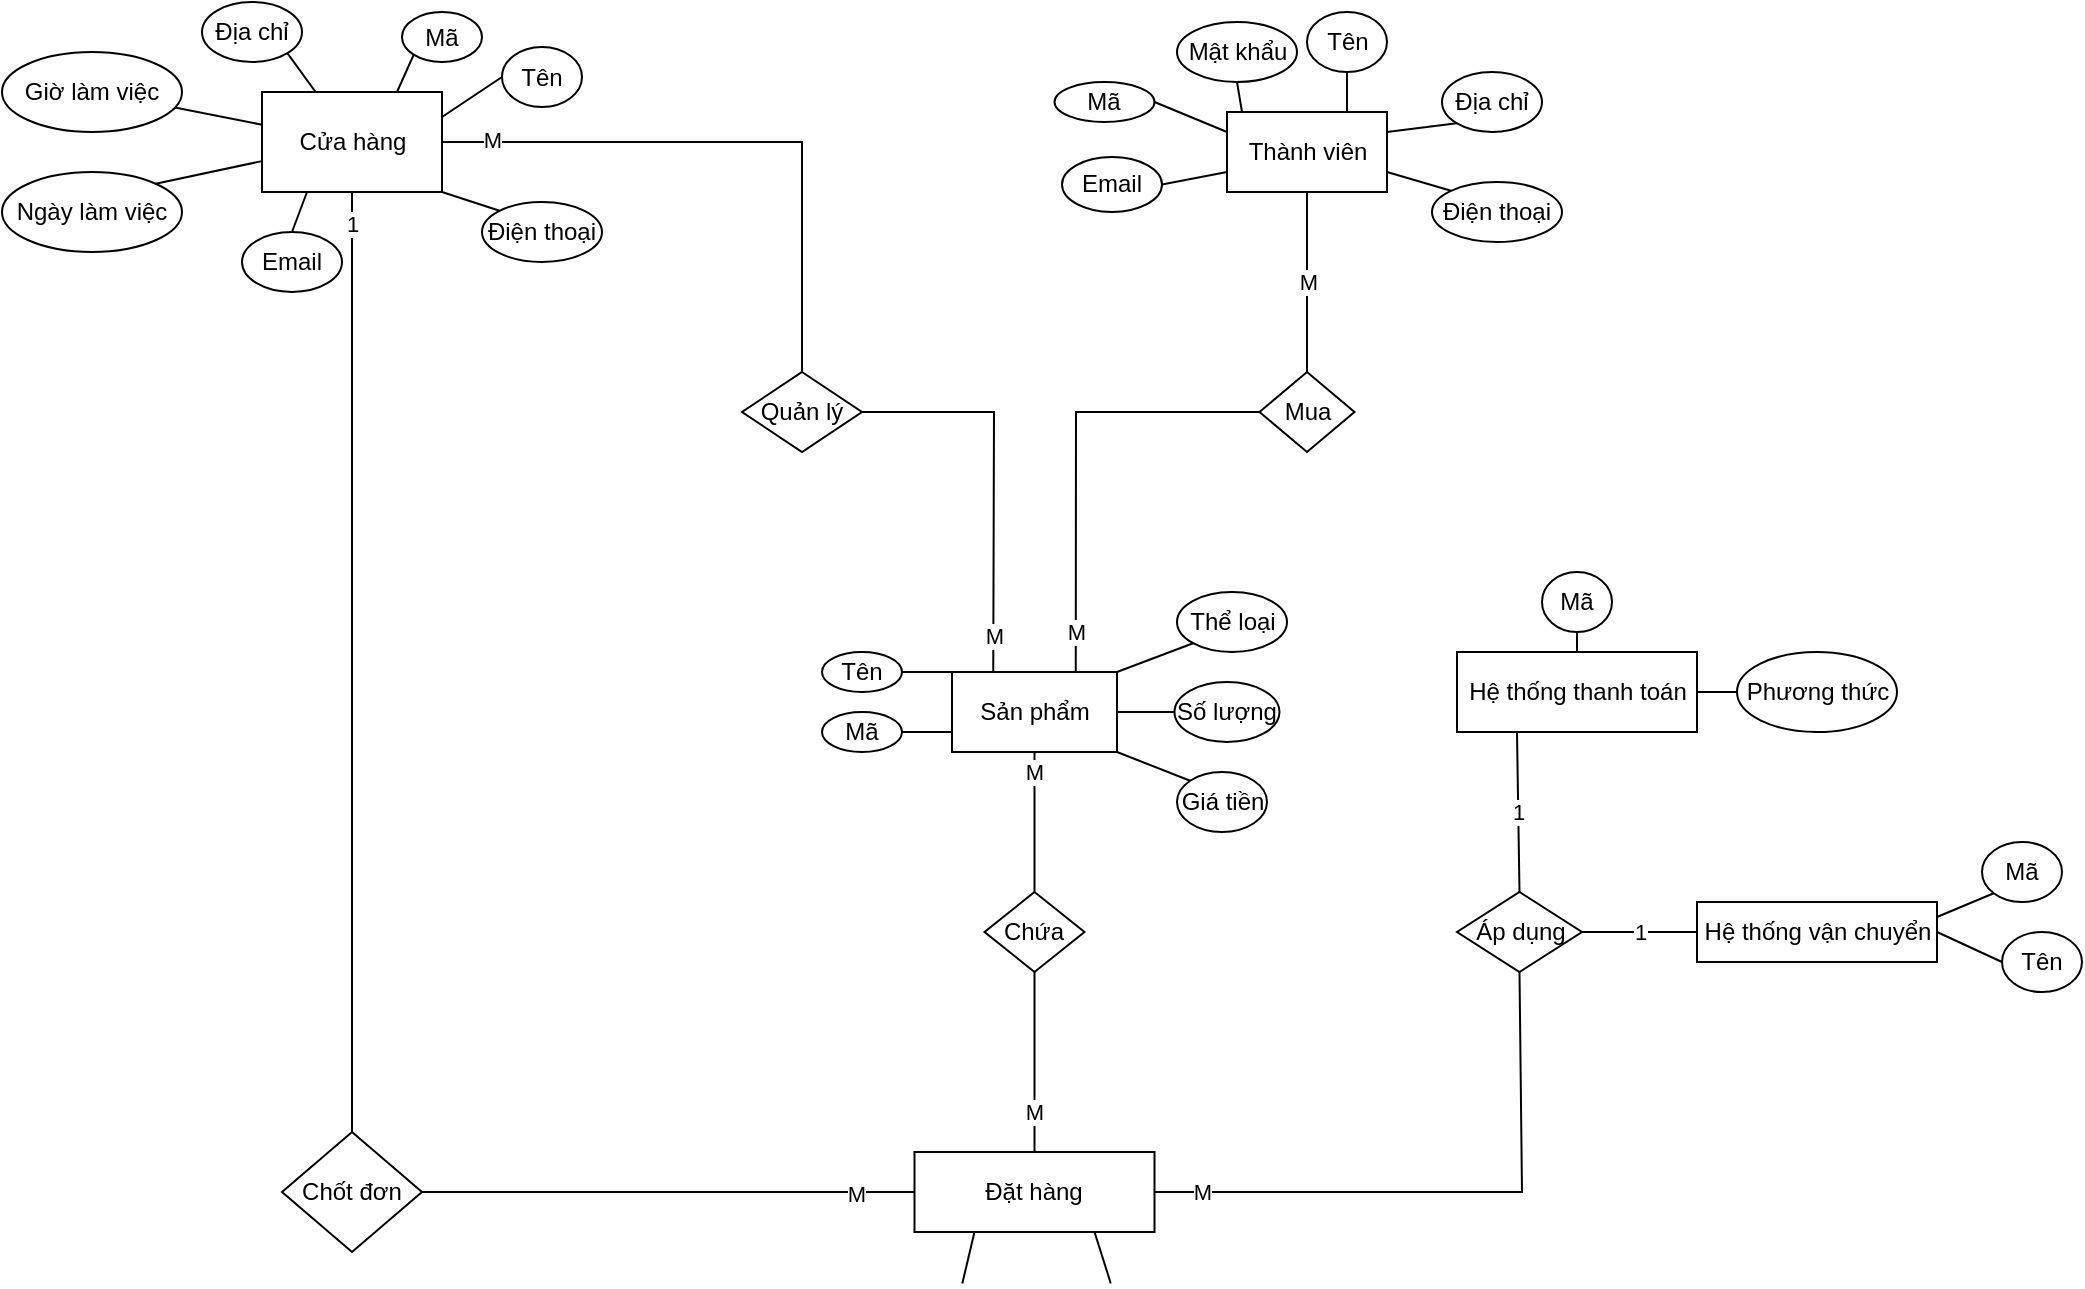 <mxfile version="16.6.5" type="github">
  <diagram id="aObGCo1q1B7Q4bmz1RGm" name="Page-1">
    <mxGraphModel dx="1888" dy="572" grid="1" gridSize="10" guides="1" tooltips="1" connect="1" arrows="1" fold="1" page="1" pageScale="1" pageWidth="850" pageHeight="1100" math="0" shadow="0">
      <root>
        <mxCell id="0" />
        <mxCell id="1" parent="0" />
        <mxCell id="sd58GuhJpdthKlog1CSh-1" value="Cửa hàng" style="html=1;rounded=0;" vertex="1" parent="1">
          <mxGeometry x="80" y="110" width="90" height="50" as="geometry" />
        </mxCell>
        <mxCell id="sd58GuhJpdthKlog1CSh-2" value="Địa chỉ&lt;br&gt;" style="ellipse;whiteSpace=wrap;html=1;rounded=0;" vertex="1" parent="1">
          <mxGeometry x="50" y="65" width="50" height="30" as="geometry" />
        </mxCell>
        <mxCell id="sd58GuhJpdthKlog1CSh-3" value="" style="endArrow=none;html=1;rounded=0;exitX=1;exitY=1;exitDx=0;exitDy=0;" edge="1" parent="1" source="sd58GuhJpdthKlog1CSh-2" target="sd58GuhJpdthKlog1CSh-1">
          <mxGeometry width="50" height="50" relative="1" as="geometry">
            <mxPoint x="520" y="180" as="sourcePoint" />
            <mxPoint x="570" y="130" as="targetPoint" />
          </mxGeometry>
        </mxCell>
        <mxCell id="sd58GuhJpdthKlog1CSh-4" value="Giờ làm việc" style="ellipse;whiteSpace=wrap;html=1;rounded=0;" vertex="1" parent="1">
          <mxGeometry x="-50" y="90" width="90" height="40" as="geometry" />
        </mxCell>
        <mxCell id="sd58GuhJpdthKlog1CSh-5" value="" style="endArrow=none;html=1;rounded=0;" edge="1" parent="1" source="sd58GuhJpdthKlog1CSh-4" target="sd58GuhJpdthKlog1CSh-1">
          <mxGeometry width="50" height="50" relative="1" as="geometry">
            <mxPoint x="520" y="180" as="sourcePoint" />
            <mxPoint x="570" y="130" as="targetPoint" />
          </mxGeometry>
        </mxCell>
        <mxCell id="sd58GuhJpdthKlog1CSh-6" value="Mã&lt;br&gt;" style="ellipse;whiteSpace=wrap;html=1;rounded=0;" vertex="1" parent="1">
          <mxGeometry x="150" y="70" width="40" height="25" as="geometry" />
        </mxCell>
        <mxCell id="sd58GuhJpdthKlog1CSh-7" value="" style="endArrow=none;html=1;rounded=0;entryX=0;entryY=1;entryDx=0;entryDy=0;exitX=0.75;exitY=0;exitDx=0;exitDy=0;" edge="1" parent="1" source="sd58GuhJpdthKlog1CSh-1" target="sd58GuhJpdthKlog1CSh-6">
          <mxGeometry width="50" height="50" relative="1" as="geometry">
            <mxPoint x="120" y="110" as="sourcePoint" />
            <mxPoint x="570" y="120" as="targetPoint" />
          </mxGeometry>
        </mxCell>
        <mxCell id="sd58GuhJpdthKlog1CSh-8" value="Tên&lt;br&gt;" style="ellipse;whiteSpace=wrap;html=1;rounded=0;" vertex="1" parent="1">
          <mxGeometry x="200" y="87.5" width="40" height="30" as="geometry" />
        </mxCell>
        <mxCell id="sd58GuhJpdthKlog1CSh-9" value="" style="endArrow=none;html=1;rounded=0;entryX=0;entryY=0.5;entryDx=0;entryDy=0;exitX=1;exitY=0.25;exitDx=0;exitDy=0;" edge="1" parent="1" source="sd58GuhJpdthKlog1CSh-1" target="sd58GuhJpdthKlog1CSh-8">
          <mxGeometry width="50" height="50" relative="1" as="geometry">
            <mxPoint x="520" y="160" as="sourcePoint" />
            <mxPoint x="570" y="110" as="targetPoint" />
          </mxGeometry>
        </mxCell>
        <mxCell id="sd58GuhJpdthKlog1CSh-10" value="Ngày làm việc" style="ellipse;whiteSpace=wrap;html=1;rounded=0;" vertex="1" parent="1">
          <mxGeometry x="-50" y="150" width="90" height="40" as="geometry" />
        </mxCell>
        <mxCell id="sd58GuhJpdthKlog1CSh-11" value="" style="endArrow=none;html=1;rounded=0;exitX=1;exitY=0;exitDx=0;exitDy=0;" edge="1" parent="1" source="sd58GuhJpdthKlog1CSh-10" target="sd58GuhJpdthKlog1CSh-1">
          <mxGeometry width="50" height="50" relative="1" as="geometry">
            <mxPoint x="520" y="160" as="sourcePoint" />
            <mxPoint x="570" y="110" as="targetPoint" />
          </mxGeometry>
        </mxCell>
        <mxCell id="sd58GuhJpdthKlog1CSh-12" style="edgeStyle=orthogonalEdgeStyle;rounded=0;orthogonalLoop=1;jettySize=auto;html=1;exitX=0.5;exitY=1;exitDx=0;exitDy=0;" edge="1" parent="1">
          <mxGeometry relative="1" as="geometry">
            <mxPoint x="270" y="205" as="sourcePoint" />
            <mxPoint x="270" y="205" as="targetPoint" />
          </mxGeometry>
        </mxCell>
        <mxCell id="sd58GuhJpdthKlog1CSh-13" value="Điện thoại" style="ellipse;whiteSpace=wrap;html=1;rounded=0;" vertex="1" parent="1">
          <mxGeometry x="190" y="165" width="60" height="30" as="geometry" />
        </mxCell>
        <mxCell id="sd58GuhJpdthKlog1CSh-14" value="Email&lt;br&gt;" style="ellipse;whiteSpace=wrap;html=1;rounded=0;" vertex="1" parent="1">
          <mxGeometry x="70" y="180" width="50" height="30" as="geometry" />
        </mxCell>
        <mxCell id="sd58GuhJpdthKlog1CSh-15" value="" style="endArrow=none;html=1;rounded=0;exitX=0.25;exitY=1;exitDx=0;exitDy=0;entryX=0.5;entryY=0;entryDx=0;entryDy=0;" edge="1" parent="1" source="sd58GuhJpdthKlog1CSh-1" target="sd58GuhJpdthKlog1CSh-14">
          <mxGeometry width="50" height="50" relative="1" as="geometry">
            <mxPoint x="520" y="240" as="sourcePoint" />
            <mxPoint x="570" y="190" as="targetPoint" />
          </mxGeometry>
        </mxCell>
        <mxCell id="sd58GuhJpdthKlog1CSh-16" value="Thành viên&lt;br&gt;" style="rounded=0;whiteSpace=wrap;html=1;" vertex="1" parent="1">
          <mxGeometry x="562.5" y="120" width="80" height="40" as="geometry" />
        </mxCell>
        <mxCell id="sd58GuhJpdthKlog1CSh-17" value="Email&lt;br&gt;" style="ellipse;whiteSpace=wrap;html=1;rounded=0;" vertex="1" parent="1">
          <mxGeometry x="480" y="142.5" width="50" height="27.5" as="geometry" />
        </mxCell>
        <mxCell id="sd58GuhJpdthKlog1CSh-18" value="Mã" style="ellipse;whiteSpace=wrap;html=1;rounded=0;" vertex="1" parent="1">
          <mxGeometry x="476.25" y="105" width="50" height="20" as="geometry" />
        </mxCell>
        <mxCell id="sd58GuhJpdthKlog1CSh-19" value="Mật khẩu&lt;br&gt;" style="ellipse;whiteSpace=wrap;html=1;rounded=0;" vertex="1" parent="1">
          <mxGeometry x="537.5" y="75" width="60" height="30" as="geometry" />
        </mxCell>
        <mxCell id="sd58GuhJpdthKlog1CSh-20" style="edgeStyle=orthogonalEdgeStyle;rounded=0;orthogonalLoop=1;jettySize=auto;html=1;exitX=0.5;exitY=1;exitDx=0;exitDy=0;" edge="1" parent="1" source="sd58GuhJpdthKlog1CSh-19" target="sd58GuhJpdthKlog1CSh-19">
          <mxGeometry relative="1" as="geometry" />
        </mxCell>
        <mxCell id="sd58GuhJpdthKlog1CSh-21" value="Tên" style="ellipse;whiteSpace=wrap;html=1;rounded=0;" vertex="1" parent="1">
          <mxGeometry x="602.5" y="70" width="40" height="30" as="geometry" />
        </mxCell>
        <mxCell id="sd58GuhJpdthKlog1CSh-22" value="Địa chỉ&lt;br&gt;" style="ellipse;whiteSpace=wrap;html=1;rounded=0;" vertex="1" parent="1">
          <mxGeometry x="670" y="100" width="50" height="30" as="geometry" />
        </mxCell>
        <mxCell id="sd58GuhJpdthKlog1CSh-23" value="Điện thoại&lt;br&gt;" style="ellipse;whiteSpace=wrap;html=1;rounded=0;" vertex="1" parent="1">
          <mxGeometry x="665" y="155" width="65" height="30" as="geometry" />
        </mxCell>
        <mxCell id="sd58GuhJpdthKlog1CSh-24" value="" style="endArrow=none;html=1;rounded=0;entryX=1;entryY=0.5;entryDx=0;entryDy=0;exitX=0;exitY=0.75;exitDx=0;exitDy=0;" edge="1" parent="1" source="sd58GuhJpdthKlog1CSh-16" target="sd58GuhJpdthKlog1CSh-17">
          <mxGeometry width="50" height="50" relative="1" as="geometry">
            <mxPoint x="652.5" y="200" as="sourcePoint" />
            <mxPoint x="702.5" y="150" as="targetPoint" />
          </mxGeometry>
        </mxCell>
        <mxCell id="sd58GuhJpdthKlog1CSh-25" value="" style="endArrow=none;html=1;rounded=0;entryX=0.5;entryY=1;entryDx=0;entryDy=0;" edge="1" parent="1" target="sd58GuhJpdthKlog1CSh-19">
          <mxGeometry width="50" height="50" relative="1" as="geometry">
            <mxPoint x="570" y="120" as="sourcePoint" />
            <mxPoint x="702.5" y="150" as="targetPoint" />
          </mxGeometry>
        </mxCell>
        <mxCell id="sd58GuhJpdthKlog1CSh-26" value="" style="endArrow=none;html=1;rounded=0;entryX=0.5;entryY=1;entryDx=0;entryDy=0;exitX=0.75;exitY=0;exitDx=0;exitDy=0;" edge="1" parent="1" source="sd58GuhJpdthKlog1CSh-16" target="sd58GuhJpdthKlog1CSh-21">
          <mxGeometry width="50" height="50" relative="1" as="geometry">
            <mxPoint x="652.5" y="200" as="sourcePoint" />
            <mxPoint x="702.5" y="150" as="targetPoint" />
          </mxGeometry>
        </mxCell>
        <mxCell id="sd58GuhJpdthKlog1CSh-27" value="" style="endArrow=none;html=1;rounded=0;exitX=1;exitY=0.25;exitDx=0;exitDy=0;entryX=0;entryY=1;entryDx=0;entryDy=0;" edge="1" parent="1" source="sd58GuhJpdthKlog1CSh-16" target="sd58GuhJpdthKlog1CSh-22">
          <mxGeometry width="50" height="50" relative="1" as="geometry">
            <mxPoint x="652.5" y="200" as="sourcePoint" />
            <mxPoint x="702.5" y="150" as="targetPoint" />
          </mxGeometry>
        </mxCell>
        <mxCell id="sd58GuhJpdthKlog1CSh-28" value="" style="endArrow=none;html=1;rounded=0;exitX=1;exitY=0.75;exitDx=0;exitDy=0;entryX=0;entryY=0;entryDx=0;entryDy=0;" edge="1" parent="1" source="sd58GuhJpdthKlog1CSh-16" target="sd58GuhJpdthKlog1CSh-23">
          <mxGeometry width="50" height="50" relative="1" as="geometry">
            <mxPoint x="652.5" y="200" as="sourcePoint" />
            <mxPoint x="702.5" y="150" as="targetPoint" />
          </mxGeometry>
        </mxCell>
        <mxCell id="sd58GuhJpdthKlog1CSh-29" value="Mua" style="rhombus;whiteSpace=wrap;html=1;rounded=0;" vertex="1" parent="1">
          <mxGeometry x="578.75" y="250" width="47.5" height="40" as="geometry" />
        </mxCell>
        <mxCell id="sd58GuhJpdthKlog1CSh-30" value="M" style="endArrow=none;html=1;rounded=0;exitX=0.5;exitY=0;exitDx=0;exitDy=0;" edge="1" parent="1" source="sd58GuhJpdthKlog1CSh-29" target="sd58GuhJpdthKlog1CSh-16">
          <mxGeometry width="50" height="50" relative="1" as="geometry">
            <mxPoint x="840" y="280" as="sourcePoint" />
            <mxPoint x="890" y="230" as="targetPoint" />
          </mxGeometry>
        </mxCell>
        <mxCell id="sd58GuhJpdthKlog1CSh-31" value="Sản phẩm" style="rounded=0;whiteSpace=wrap;html=1;" vertex="1" parent="1">
          <mxGeometry x="425" y="400" width="82.5" height="40" as="geometry" />
        </mxCell>
        <mxCell id="sd58GuhJpdthKlog1CSh-32" value="Quản lý&lt;br&gt;" style="rhombus;whiteSpace=wrap;html=1;rounded=0;" vertex="1" parent="1">
          <mxGeometry x="320" y="250" width="60" height="40" as="geometry" />
        </mxCell>
        <mxCell id="sd58GuhJpdthKlog1CSh-33" style="edgeStyle=orthogonalEdgeStyle;rounded=0;orthogonalLoop=1;jettySize=auto;html=1;exitX=0.5;exitY=1;exitDx=0;exitDy=0;" edge="1" parent="1" source="sd58GuhJpdthKlog1CSh-13" target="sd58GuhJpdthKlog1CSh-13">
          <mxGeometry relative="1" as="geometry" />
        </mxCell>
        <mxCell id="sd58GuhJpdthKlog1CSh-34" value="M" style="endArrow=none;html=1;rounded=0;exitX=1;exitY=0.5;exitDx=0;exitDy=0;entryX=0.25;entryY=0;entryDx=0;entryDy=0;" edge="1" parent="1" source="sd58GuhJpdthKlog1CSh-32" target="sd58GuhJpdthKlog1CSh-31">
          <mxGeometry x="0.815" width="50" height="50" relative="1" as="geometry">
            <mxPoint x="360" y="350" as="sourcePoint" />
            <mxPoint x="410" y="300" as="targetPoint" />
            <Array as="points">
              <mxPoint x="446" y="270" />
            </Array>
            <mxPoint as="offset" />
          </mxGeometry>
        </mxCell>
        <mxCell id="sd58GuhJpdthKlog1CSh-35" value="M" style="endArrow=none;html=1;rounded=0;entryX=0;entryY=0.5;entryDx=0;entryDy=0;exitX=0.75;exitY=0;exitDx=0;exitDy=0;" edge="1" parent="1" source="sd58GuhJpdthKlog1CSh-31" target="sd58GuhJpdthKlog1CSh-29">
          <mxGeometry x="-0.82" width="50" height="50" relative="1" as="geometry">
            <mxPoint x="360" y="350" as="sourcePoint" />
            <mxPoint x="410" y="300" as="targetPoint" />
            <Array as="points">
              <mxPoint x="487" y="270" />
            </Array>
            <mxPoint as="offset" />
          </mxGeometry>
        </mxCell>
        <mxCell id="sd58GuhJpdthKlog1CSh-36" value="" style="endArrow=none;html=1;rounded=0;exitX=1;exitY=0.5;exitDx=0;exitDy=0;entryX=0.5;entryY=0;entryDx=0;entryDy=0;" edge="1" parent="1" source="sd58GuhJpdthKlog1CSh-1" target="sd58GuhJpdthKlog1CSh-32">
          <mxGeometry width="50" height="50" relative="1" as="geometry">
            <mxPoint x="360" y="350" as="sourcePoint" />
            <mxPoint x="410" y="300" as="targetPoint" />
            <Array as="points">
              <mxPoint x="350" y="135" />
            </Array>
          </mxGeometry>
        </mxCell>
        <mxCell id="sd58GuhJpdthKlog1CSh-37" value="M" style="edgeLabel;html=1;align=center;verticalAlign=middle;resizable=0;points=[];rounded=0;" vertex="1" connectable="0" parent="sd58GuhJpdthKlog1CSh-36">
          <mxGeometry x="-0.832" y="1" relative="1" as="geometry">
            <mxPoint as="offset" />
          </mxGeometry>
        </mxCell>
        <mxCell id="sd58GuhJpdthKlog1CSh-38" value="Mã&lt;br&gt;" style="ellipse;whiteSpace=wrap;html=1;rounded=0;" vertex="1" parent="1">
          <mxGeometry x="360" y="420" width="40" height="20" as="geometry" />
        </mxCell>
        <mxCell id="sd58GuhJpdthKlog1CSh-39" value="Tên" style="ellipse;whiteSpace=wrap;html=1;rounded=0;" vertex="1" parent="1">
          <mxGeometry x="360" y="390" width="40" height="20" as="geometry" />
        </mxCell>
        <mxCell id="sd58GuhJpdthKlog1CSh-40" value="Thể loại&lt;br&gt;" style="ellipse;whiteSpace=wrap;html=1;rounded=0;" vertex="1" parent="1">
          <mxGeometry x="537.5" y="360" width="55" height="30" as="geometry" />
        </mxCell>
        <mxCell id="sd58GuhJpdthKlog1CSh-41" value="Số lượng" style="ellipse;whiteSpace=wrap;html=1;rounded=0;" vertex="1" parent="1">
          <mxGeometry x="536.25" y="405" width="52.5" height="30" as="geometry" />
        </mxCell>
        <mxCell id="sd58GuhJpdthKlog1CSh-42" value="Giá tiền" style="ellipse;whiteSpace=wrap;html=1;rounded=0;" vertex="1" parent="1">
          <mxGeometry x="537.5" y="450" width="45" height="30" as="geometry" />
        </mxCell>
        <mxCell id="sd58GuhJpdthKlog1CSh-43" value="" style="endArrow=none;html=1;rounded=0;entryX=1;entryY=0.5;entryDx=0;entryDy=0;exitX=0;exitY=0;exitDx=0;exitDy=0;" edge="1" parent="1" source="sd58GuhJpdthKlog1CSh-31" target="sd58GuhJpdthKlog1CSh-39">
          <mxGeometry width="50" height="50" relative="1" as="geometry">
            <mxPoint x="360" y="440" as="sourcePoint" />
            <mxPoint x="410" y="390" as="targetPoint" />
          </mxGeometry>
        </mxCell>
        <mxCell id="sd58GuhJpdthKlog1CSh-44" value="" style="endArrow=none;html=1;rounded=0;exitX=1;exitY=0.5;exitDx=0;exitDy=0;entryX=0;entryY=0.75;entryDx=0;entryDy=0;" edge="1" parent="1" source="sd58GuhJpdthKlog1CSh-38" target="sd58GuhJpdthKlog1CSh-31">
          <mxGeometry width="50" height="50" relative="1" as="geometry">
            <mxPoint x="360" y="440" as="sourcePoint" />
            <mxPoint x="410" y="390" as="targetPoint" />
          </mxGeometry>
        </mxCell>
        <mxCell id="sd58GuhJpdthKlog1CSh-45" value="" style="endArrow=none;html=1;rounded=0;exitX=0;exitY=1;exitDx=0;exitDy=0;entryX=1;entryY=0;entryDx=0;entryDy=0;" edge="1" parent="1" source="sd58GuhJpdthKlog1CSh-40" target="sd58GuhJpdthKlog1CSh-31">
          <mxGeometry width="50" height="50" relative="1" as="geometry">
            <mxPoint x="360" y="440" as="sourcePoint" />
            <mxPoint x="410" y="390" as="targetPoint" />
          </mxGeometry>
        </mxCell>
        <mxCell id="sd58GuhJpdthKlog1CSh-46" value="" style="endArrow=none;html=1;rounded=0;entryX=0;entryY=0.5;entryDx=0;entryDy=0;exitX=1;exitY=0.5;exitDx=0;exitDy=0;" edge="1" parent="1" source="sd58GuhJpdthKlog1CSh-31" target="sd58GuhJpdthKlog1CSh-41">
          <mxGeometry width="50" height="50" relative="1" as="geometry">
            <mxPoint x="510" y="420" as="sourcePoint" />
            <mxPoint x="410" y="390" as="targetPoint" />
          </mxGeometry>
        </mxCell>
        <mxCell id="sd58GuhJpdthKlog1CSh-47" value="" style="endArrow=none;html=1;rounded=0;exitX=0;exitY=0;exitDx=0;exitDy=0;entryX=1;entryY=1;entryDx=0;entryDy=0;" edge="1" parent="1" source="sd58GuhJpdthKlog1CSh-42" target="sd58GuhJpdthKlog1CSh-31">
          <mxGeometry width="50" height="50" relative="1" as="geometry">
            <mxPoint x="360" y="440" as="sourcePoint" />
            <mxPoint x="410" y="390" as="targetPoint" />
          </mxGeometry>
        </mxCell>
        <mxCell id="sd58GuhJpdthKlog1CSh-48" value="Chứa" style="rhombus;whiteSpace=wrap;html=1;rounded=0;" vertex="1" parent="1">
          <mxGeometry x="441.25" y="510" width="50" height="40" as="geometry" />
        </mxCell>
        <mxCell id="sd58GuhJpdthKlog1CSh-49" value="M" style="endArrow=none;html=1;rounded=0;exitX=0.5;exitY=0;exitDx=0;exitDy=0;entryX=0.5;entryY=1;entryDx=0;entryDy=0;" edge="1" parent="1" source="sd58GuhJpdthKlog1CSh-48" target="sd58GuhJpdthKlog1CSh-31">
          <mxGeometry x="0.714" width="50" height="50" relative="1" as="geometry">
            <mxPoint x="360" y="440" as="sourcePoint" />
            <mxPoint x="410" y="390" as="targetPoint" />
            <mxPoint as="offset" />
          </mxGeometry>
        </mxCell>
        <mxCell id="sd58GuhJpdthKlog1CSh-50" value="Áp dụng&lt;br&gt;" style="rhombus;whiteSpace=wrap;html=1;rounded=0;" vertex="1" parent="1">
          <mxGeometry x="677.5" y="510" width="62.5" height="40" as="geometry" />
        </mxCell>
        <mxCell id="sd58GuhJpdthKlog1CSh-51" value="Hệ thống thanh toán&lt;br&gt;" style="rounded=0;whiteSpace=wrap;html=1;" vertex="1" parent="1">
          <mxGeometry x="677.5" y="390" width="120" height="40" as="geometry" />
        </mxCell>
        <mxCell id="sd58GuhJpdthKlog1CSh-52" value="Mã" style="ellipse;whiteSpace=wrap;html=1;rounded=0;" vertex="1" parent="1">
          <mxGeometry x="720" y="350" width="35" height="30" as="geometry" />
        </mxCell>
        <mxCell id="sd58GuhJpdthKlog1CSh-53" value="Phương thức" style="ellipse;whiteSpace=wrap;html=1;rounded=0;" vertex="1" parent="1">
          <mxGeometry x="817.5" y="390" width="80" height="40" as="geometry" />
        </mxCell>
        <mxCell id="sd58GuhJpdthKlog1CSh-54" value="" style="endArrow=none;html=1;rounded=0;entryX=0.5;entryY=1;entryDx=0;entryDy=0;" edge="1" parent="1" source="sd58GuhJpdthKlog1CSh-51" target="sd58GuhJpdthKlog1CSh-52">
          <mxGeometry width="50" height="50" relative="1" as="geometry">
            <mxPoint x="317.5" y="420" as="sourcePoint" />
            <mxPoint x="367.5" y="370" as="targetPoint" />
          </mxGeometry>
        </mxCell>
        <mxCell id="sd58GuhJpdthKlog1CSh-55" value="" style="endArrow=none;html=1;rounded=0;exitX=1;exitY=0.5;exitDx=0;exitDy=0;entryX=0;entryY=0.5;entryDx=0;entryDy=0;" edge="1" parent="1" source="sd58GuhJpdthKlog1CSh-51" target="sd58GuhJpdthKlog1CSh-53">
          <mxGeometry width="50" height="50" relative="1" as="geometry">
            <mxPoint x="317.5" y="420" as="sourcePoint" />
            <mxPoint x="367.5" y="370" as="targetPoint" />
          </mxGeometry>
        </mxCell>
        <mxCell id="sd58GuhJpdthKlog1CSh-56" value="Hệ thống vận chuyển&lt;br&gt;" style="rounded=0;whiteSpace=wrap;html=1;" vertex="1" parent="1">
          <mxGeometry x="797.5" y="515" width="120" height="30" as="geometry" />
        </mxCell>
        <mxCell id="sd58GuhJpdthKlog1CSh-57" value="1" style="endArrow=none;html=1;rounded=0;exitX=0.5;exitY=0;exitDx=0;exitDy=0;entryX=0.25;entryY=1;entryDx=0;entryDy=0;" edge="1" parent="1" source="sd58GuhJpdthKlog1CSh-50" target="sd58GuhJpdthKlog1CSh-51">
          <mxGeometry width="50" height="50" relative="1" as="geometry">
            <mxPoint x="360" y="420" as="sourcePoint" />
            <mxPoint x="410" y="370" as="targetPoint" />
          </mxGeometry>
        </mxCell>
        <mxCell id="sd58GuhJpdthKlog1CSh-58" value="1" style="endArrow=none;html=1;rounded=0;exitX=1;exitY=0.5;exitDx=0;exitDy=0;entryX=0;entryY=0.5;entryDx=0;entryDy=0;" edge="1" parent="1" source="sd58GuhJpdthKlog1CSh-50" target="sd58GuhJpdthKlog1CSh-56">
          <mxGeometry width="50" height="50" relative="1" as="geometry">
            <mxPoint x="360" y="420" as="sourcePoint" />
            <mxPoint x="410" y="370" as="targetPoint" />
          </mxGeometry>
        </mxCell>
        <mxCell id="sd58GuhJpdthKlog1CSh-59" value="Mã" style="ellipse;whiteSpace=wrap;html=1;rounded=0;" vertex="1" parent="1">
          <mxGeometry x="940" y="485" width="40" height="30" as="geometry" />
        </mxCell>
        <mxCell id="sd58GuhJpdthKlog1CSh-60" value="Tên" style="ellipse;whiteSpace=wrap;html=1;rounded=0;" vertex="1" parent="1">
          <mxGeometry x="950" y="530" width="40" height="30" as="geometry" />
        </mxCell>
        <mxCell id="sd58GuhJpdthKlog1CSh-61" value="" style="endArrow=none;html=1;rounded=0;exitX=1;exitY=0.25;exitDx=0;exitDy=0;entryX=0;entryY=1;entryDx=0;entryDy=0;" edge="1" parent="1" source="sd58GuhJpdthKlog1CSh-56" target="sd58GuhJpdthKlog1CSh-59">
          <mxGeometry width="50" height="50" relative="1" as="geometry">
            <mxPoint x="360" y="420" as="sourcePoint" />
            <mxPoint x="410" y="370" as="targetPoint" />
          </mxGeometry>
        </mxCell>
        <mxCell id="sd58GuhJpdthKlog1CSh-62" value="" style="endArrow=none;html=1;rounded=0;exitX=1;exitY=0.5;exitDx=0;exitDy=0;entryX=0;entryY=0.5;entryDx=0;entryDy=0;" edge="1" parent="1" source="sd58GuhJpdthKlog1CSh-56" target="sd58GuhJpdthKlog1CSh-60">
          <mxGeometry width="50" height="50" relative="1" as="geometry">
            <mxPoint x="360" y="420" as="sourcePoint" />
            <mxPoint x="410" y="370" as="targetPoint" />
          </mxGeometry>
        </mxCell>
        <mxCell id="sd58GuhJpdthKlog1CSh-63" value="Đặt hàng&lt;br&gt;" style="rounded=0;whiteSpace=wrap;html=1;" vertex="1" parent="1">
          <mxGeometry x="406.25" y="640" width="120" height="40" as="geometry" />
        </mxCell>
        <mxCell id="sd58GuhJpdthKlog1CSh-64" value="M" style="endArrow=none;html=1;rounded=0;entryX=0.5;entryY=1;entryDx=0;entryDy=0;" edge="1" parent="1" source="sd58GuhJpdthKlog1CSh-63" target="sd58GuhJpdthKlog1CSh-48">
          <mxGeometry x="-0.556" width="50" height="50" relative="1" as="geometry">
            <mxPoint x="350" y="610" as="sourcePoint" />
            <mxPoint x="400" y="560" as="targetPoint" />
            <mxPoint as="offset" />
          </mxGeometry>
        </mxCell>
        <mxCell id="sd58GuhJpdthKlog1CSh-65" value="Chốt đơn" style="rhombus;whiteSpace=wrap;html=1;rounded=0;" vertex="1" parent="1">
          <mxGeometry x="90" y="630" width="70" height="60" as="geometry" />
        </mxCell>
        <mxCell id="sd58GuhJpdthKlog1CSh-66" value="" style="endArrow=none;html=1;rounded=0;exitX=0.25;exitY=1;exitDx=0;exitDy=0;entryX=1;entryY=0;entryDx=0;entryDy=0;" edge="1" parent="1" source="sd58GuhJpdthKlog1CSh-63">
          <mxGeometry width="50" height="50" relative="1" as="geometry">
            <mxPoint x="500" y="640" as="sourcePoint" />
            <mxPoint x="430.139" y="705.79" as="targetPoint" />
          </mxGeometry>
        </mxCell>
        <mxCell id="sd58GuhJpdthKlog1CSh-67" value="" style="endArrow=none;html=1;rounded=0;exitX=0.75;exitY=1;exitDx=0;exitDy=0;entryX=0;entryY=0;entryDx=0;entryDy=0;" edge="1" parent="1" source="sd58GuhJpdthKlog1CSh-63">
          <mxGeometry width="50" height="50" relative="1" as="geometry">
            <mxPoint x="500" y="640" as="sourcePoint" />
            <mxPoint x="504.385" y="705.713" as="targetPoint" />
          </mxGeometry>
        </mxCell>
        <mxCell id="sd58GuhJpdthKlog1CSh-68" value="" style="endArrow=none;html=1;rounded=0;exitX=0.5;exitY=0;exitDx=0;exitDy=0;entryX=0.5;entryY=1;entryDx=0;entryDy=0;" edge="1" parent="1" source="sd58GuhJpdthKlog1CSh-65" target="sd58GuhJpdthKlog1CSh-1">
          <mxGeometry width="50" height="50" relative="1" as="geometry">
            <mxPoint x="430" y="510" as="sourcePoint" />
            <mxPoint x="480" y="460" as="targetPoint" />
          </mxGeometry>
        </mxCell>
        <mxCell id="sd58GuhJpdthKlog1CSh-69" value="1" style="edgeLabel;html=1;align=center;verticalAlign=middle;resizable=0;points=[];rounded=0;" vertex="1" connectable="0" parent="sd58GuhJpdthKlog1CSh-68">
          <mxGeometry x="0.933" relative="1" as="geometry">
            <mxPoint as="offset" />
          </mxGeometry>
        </mxCell>
        <mxCell id="sd58GuhJpdthKlog1CSh-70" value="" style="endArrow=none;html=1;rounded=0;exitX=1;exitY=0.5;exitDx=0;exitDy=0;entryX=0;entryY=0.5;entryDx=0;entryDy=0;" edge="1" parent="1" source="sd58GuhJpdthKlog1CSh-65" target="sd58GuhJpdthKlog1CSh-63">
          <mxGeometry width="50" height="50" relative="1" as="geometry">
            <mxPoint x="430" y="510" as="sourcePoint" />
            <mxPoint x="480" y="460" as="targetPoint" />
          </mxGeometry>
        </mxCell>
        <mxCell id="sd58GuhJpdthKlog1CSh-71" value="M" style="edgeLabel;html=1;align=center;verticalAlign=middle;resizable=0;points=[];rounded=0;" vertex="1" connectable="0" parent="sd58GuhJpdthKlog1CSh-70">
          <mxGeometry x="0.769" y="-1" relative="1" as="geometry">
            <mxPoint x="-1" as="offset" />
          </mxGeometry>
        </mxCell>
        <mxCell id="sd58GuhJpdthKlog1CSh-72" value="" style="endArrow=none;html=1;rounded=0;exitX=0;exitY=0;exitDx=0;exitDy=0;entryX=1;entryY=1;entryDx=0;entryDy=0;" edge="1" parent="1" source="sd58GuhJpdthKlog1CSh-13" target="sd58GuhJpdthKlog1CSh-1">
          <mxGeometry width="50" height="50" relative="1" as="geometry">
            <mxPoint x="430" y="220" as="sourcePoint" />
            <mxPoint x="480" y="170" as="targetPoint" />
          </mxGeometry>
        </mxCell>
        <mxCell id="sd58GuhJpdthKlog1CSh-73" value="M" style="endArrow=none;html=1;rounded=0;entryX=0.5;entryY=1;entryDx=0;entryDy=0;exitX=1;exitY=0.5;exitDx=0;exitDy=0;" edge="1" parent="1" source="sd58GuhJpdthKlog1CSh-63" target="sd58GuhJpdthKlog1CSh-50">
          <mxGeometry x="-0.838" width="50" height="50" relative="1" as="geometry">
            <mxPoint x="450" y="510" as="sourcePoint" />
            <mxPoint x="500" y="460" as="targetPoint" />
            <Array as="points">
              <mxPoint x="710" y="660" />
            </Array>
            <mxPoint as="offset" />
          </mxGeometry>
        </mxCell>
        <mxCell id="sd58GuhJpdthKlog1CSh-74" value="" style="endArrow=none;html=1;rounded=0;exitX=1;exitY=0.5;exitDx=0;exitDy=0;entryX=0;entryY=0.25;entryDx=0;entryDy=0;" edge="1" parent="1" source="sd58GuhJpdthKlog1CSh-18" target="sd58GuhJpdthKlog1CSh-16">
          <mxGeometry width="50" height="50" relative="1" as="geometry">
            <mxPoint x="450" y="300" as="sourcePoint" />
            <mxPoint x="500" y="250" as="targetPoint" />
          </mxGeometry>
        </mxCell>
      </root>
    </mxGraphModel>
  </diagram>
</mxfile>
